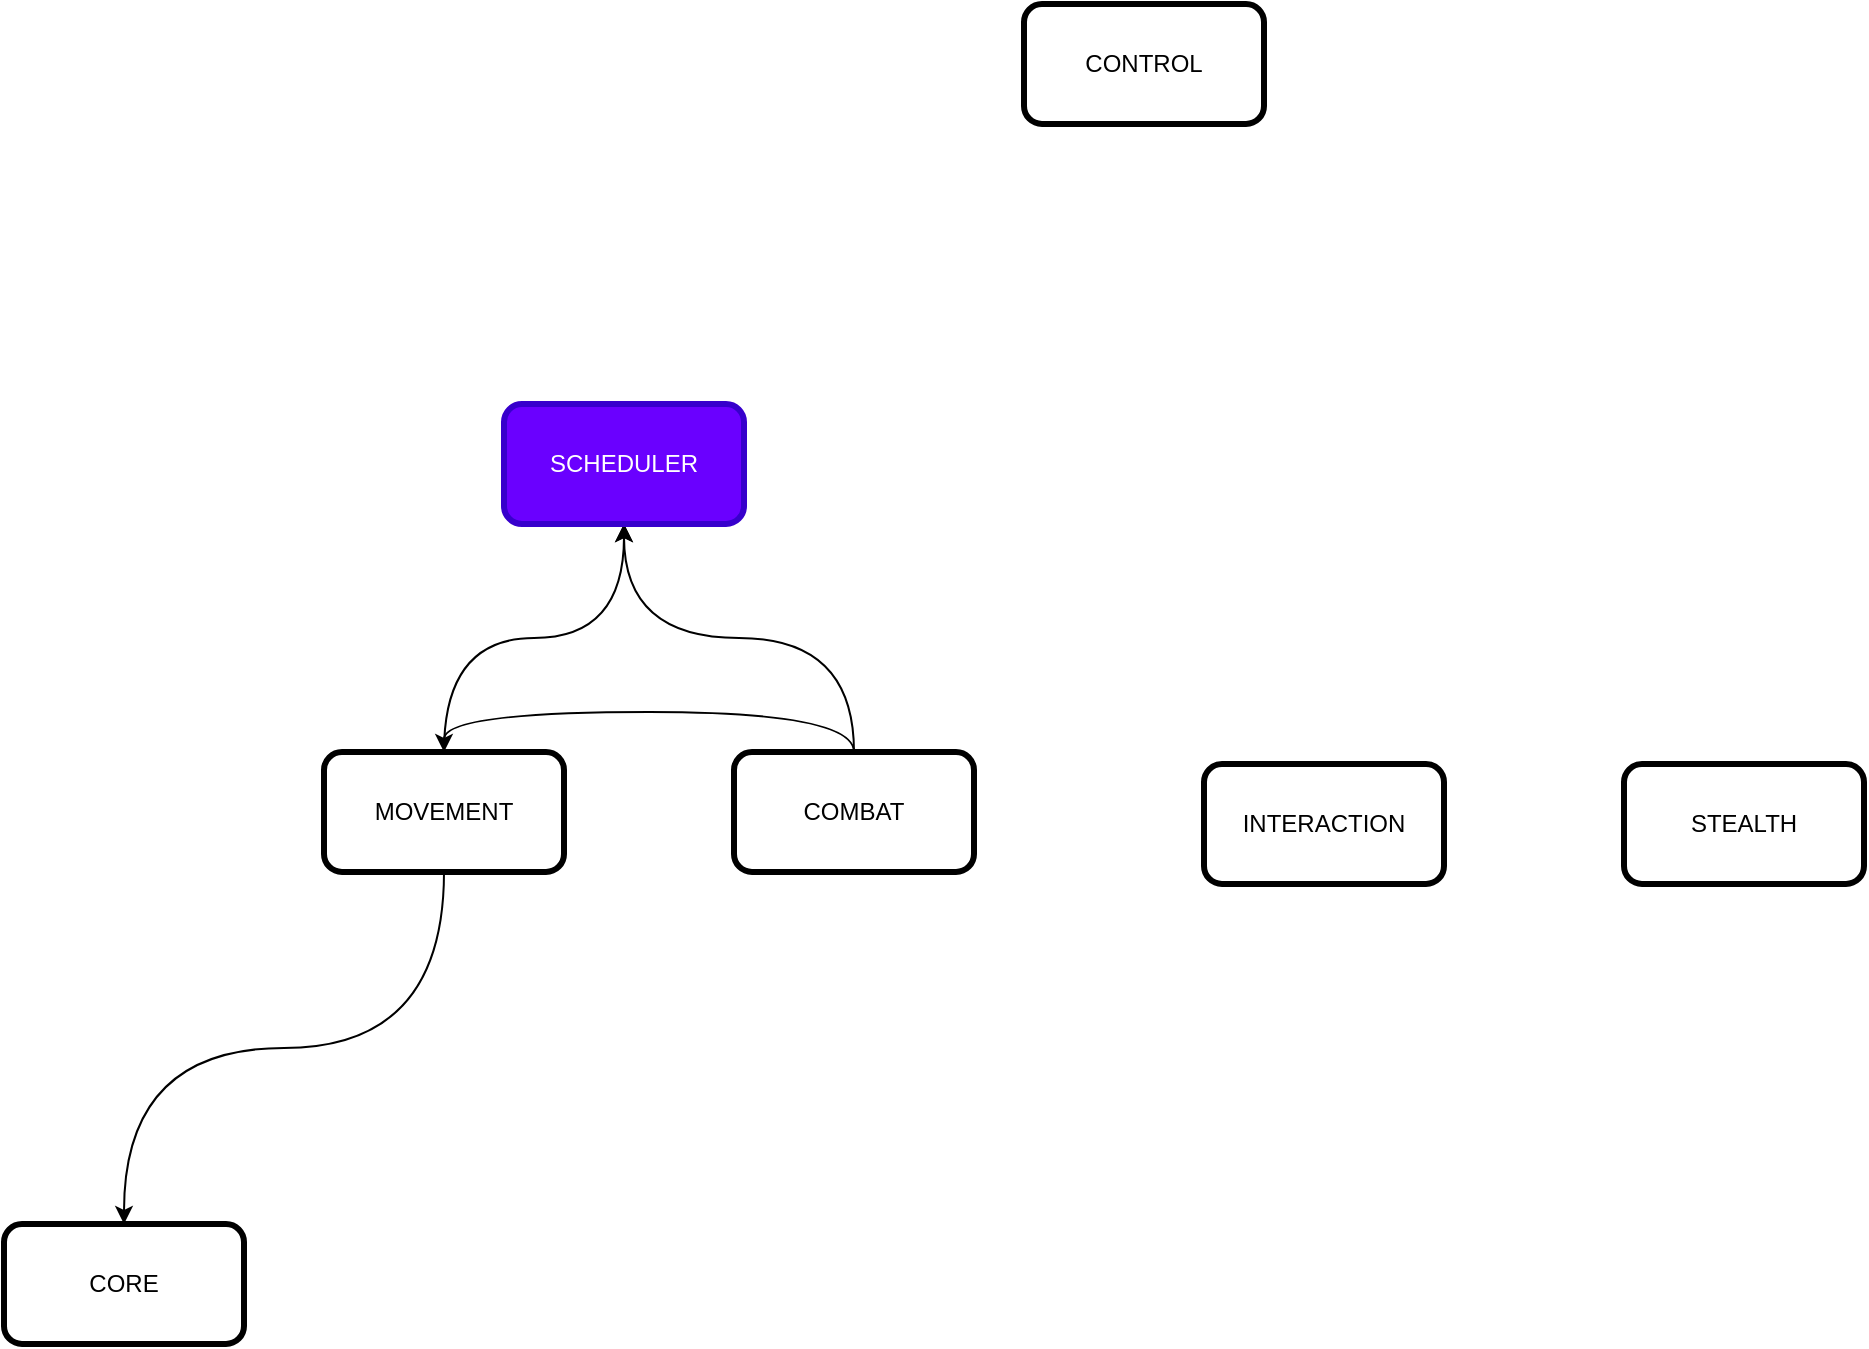 <mxfile version="13.9.9" type="device"><diagram id="zX314c2a0iVQKS1Djk37" name="Page-1"><mxGraphModel dx="1422" dy="862" grid="1" gridSize="10" guides="1" tooltips="1" connect="1" arrows="1" fold="1" page="1" pageScale="1" pageWidth="1169" pageHeight="827" math="0" shadow="0"><root><mxCell id="0"/><mxCell id="1" parent="0"/><mxCell id="udCCP8bYUFWzeHk0lr8m-1" value="CORE" style="rounded=1;whiteSpace=wrap;html=1;strokeWidth=3;" parent="1" vertex="1"><mxGeometry x="160" y="620" width="120" height="60" as="geometry"/></mxCell><mxCell id="udCCP8bYUFWzeHk0lr8m-2" value="CONTROL" style="rounded=1;whiteSpace=wrap;html=1;strokeWidth=3;" parent="1" vertex="1"><mxGeometry x="670" y="10" width="120" height="60" as="geometry"/></mxCell><mxCell id="udCCP8bYUFWzeHk0lr8m-7" style="edgeStyle=orthogonalEdgeStyle;rounded=0;orthogonalLoop=1;jettySize=auto;html=1;exitX=0.5;exitY=1;exitDx=0;exitDy=0;entryX=0.5;entryY=0;entryDx=0;entryDy=0;strokeWidth=1;curved=1;" parent="1" source="udCCP8bYUFWzeHk0lr8m-4" target="udCCP8bYUFWzeHk0lr8m-1" edge="1"><mxGeometry relative="1" as="geometry"/></mxCell><mxCell id="ux3odXYtAePCOhy4DNpR-7" style="edgeStyle=orthogonalEdgeStyle;curved=1;rounded=1;sketch=0;orthogonalLoop=1;jettySize=auto;html=1;exitX=0.5;exitY=0;exitDx=0;exitDy=0;entryX=0.5;entryY=1;entryDx=0;entryDy=0;" edge="1" parent="1" source="udCCP8bYUFWzeHk0lr8m-4" target="ux3odXYtAePCOhy4DNpR-4"><mxGeometry relative="1" as="geometry"/></mxCell><mxCell id="udCCP8bYUFWzeHk0lr8m-4" value="MOVEMENT" style="rounded=1;whiteSpace=wrap;html=1;strokeWidth=3;" parent="1" vertex="1"><mxGeometry x="320" y="384" width="120" height="60" as="geometry"/></mxCell><mxCell id="ux3odXYtAePCOhy4DNpR-5" style="edgeStyle=orthogonalEdgeStyle;curved=1;rounded=1;sketch=0;orthogonalLoop=1;jettySize=auto;html=1;exitX=0.5;exitY=0;exitDx=0;exitDy=0;entryX=0.5;entryY=0;entryDx=0;entryDy=0;" edge="1" parent="1" source="udCCP8bYUFWzeHk0lr8m-8" target="udCCP8bYUFWzeHk0lr8m-4"><mxGeometry relative="1" as="geometry"/></mxCell><mxCell id="ux3odXYtAePCOhy4DNpR-8" style="edgeStyle=orthogonalEdgeStyle;curved=1;rounded=1;sketch=0;orthogonalLoop=1;jettySize=auto;html=1;exitX=0.5;exitY=0;exitDx=0;exitDy=0;" edge="1" parent="1" source="udCCP8bYUFWzeHk0lr8m-8" target="ux3odXYtAePCOhy4DNpR-4"><mxGeometry relative="1" as="geometry"/></mxCell><mxCell id="udCCP8bYUFWzeHk0lr8m-8" value="COMBAT" style="rounded=1;whiteSpace=wrap;html=1;strokeWidth=3;" parent="1" vertex="1"><mxGeometry x="525" y="384" width="120" height="60" as="geometry"/></mxCell><mxCell id="udCCP8bYUFWzeHk0lr8m-11" value="INTERACTION" style="rounded=1;whiteSpace=wrap;html=1;strokeWidth=3;" parent="1" vertex="1"><mxGeometry x="760" y="390" width="120" height="60" as="geometry"/></mxCell><mxCell id="udCCP8bYUFWzeHk0lr8m-15" value="STEALTH" style="rounded=1;whiteSpace=wrap;html=1;strokeWidth=3;" parent="1" vertex="1"><mxGeometry x="970" y="390" width="120" height="60" as="geometry"/></mxCell><mxCell id="ux3odXYtAePCOhy4DNpR-4" value="SCHEDULER" style="rounded=1;whiteSpace=wrap;html=1;strokeWidth=3;fillColor=#6a00ff;strokeColor=#3700CC;fontColor=#ffffff;" vertex="1" parent="1"><mxGeometry x="410" y="210" width="120" height="60" as="geometry"/></mxCell></root></mxGraphModel></diagram></mxfile>